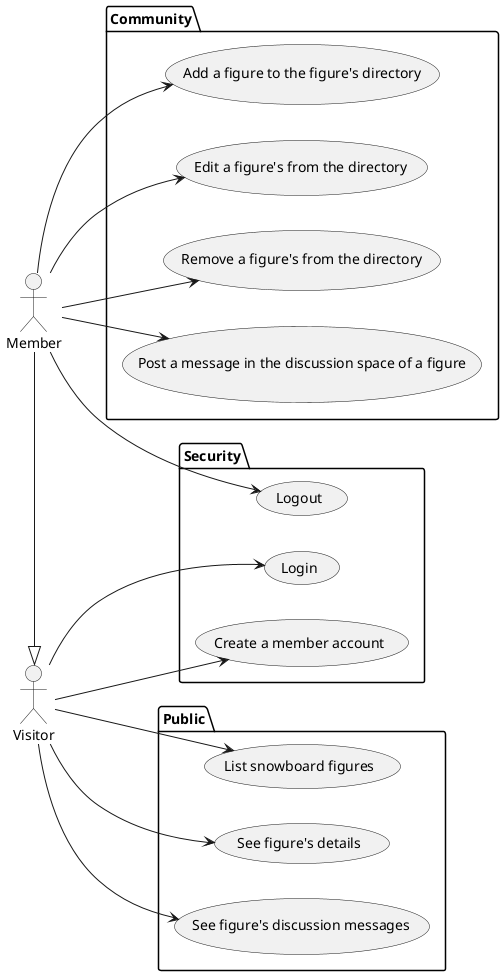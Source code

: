 @startuml
'https://plantuml.com/use-case-diagram
left to right direction

:Visitor:
:Member:

Member -|> Visitor

package Security {
    usecase "Login" as Login
    usecase "Create a member account" as Register
    usecase "Logout" as Logout
}

package Community {
    usecase "Add a figure to the figure's directory" as FigureCreate
    usecase "Edit a figure's from the directory" as FigureEdit
    usecase "Remove a figure's from the directory" as FigureDelete
    usecase "Post a message in the discussion space of a figure" as FigureMessageCreate
}

package Public {
    usecase "List snowboard figures" as FiguresIndex
    usecase "See figure's details" as FiguresShow
    usecase "See figure's discussion messages" as FiguresReadMessages
}

Visitor --> FiguresIndex
Visitor --> FiguresShow
Visitor --> FiguresReadMessages
Visitor --> Login
Visitor --> Register

Member --> Logout
Member --> FigureCreate
Member --> FigureEdit
Member --> FigureDelete
Member --> FigureMessageCreate
@enduml
